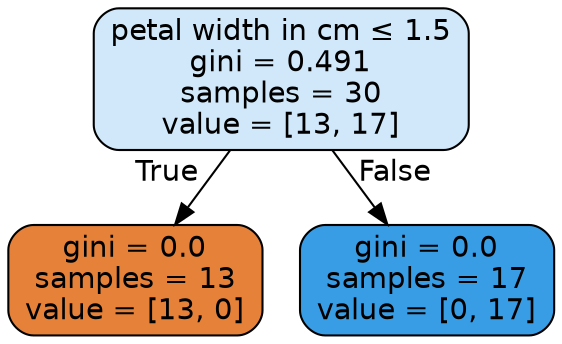 digraph Tree {
node [shape=box, style="filled, rounded", color="black", fontname="helvetica"] ;
edge [fontname="helvetica"] ;
0 [label=<petal width in cm &le; 1.5<br/>gini = 0.491<br/>samples = 30<br/>value = [13, 17]>, fillcolor="#d0e8f9"] ;
1 [label=<gini = 0.0<br/>samples = 13<br/>value = [13, 0]>, fillcolor="#e58139"] ;
0 -> 1 [labeldistance=2.5, labelangle=45, headlabel="True"] ;
2 [label=<gini = 0.0<br/>samples = 17<br/>value = [0, 17]>, fillcolor="#399de5"] ;
0 -> 2 [labeldistance=2.5, labelangle=-45, headlabel="False"] ;
}